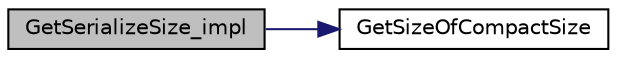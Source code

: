 digraph "GetSerializeSize_impl"
{
  edge [fontname="Helvetica",fontsize="10",labelfontname="Helvetica",labelfontsize="10"];
  node [fontname="Helvetica",fontsize="10",shape=record];
  rankdir="LR";
  Node269 [label="GetSerializeSize_impl",height=0.2,width=0.4,color="black", fillcolor="grey75", style="filled", fontcolor="black"];
  Node269 -> Node270 [color="midnightblue",fontsize="10",style="solid",fontname="Helvetica"];
  Node270 [label="GetSizeOfCompactSize",height=0.2,width=0.4,color="black", fillcolor="white", style="filled",URL="$df/d9d/serialize_8h.html#a404beecbf8d7aec8d2cdac3cbb71e808"];
}
